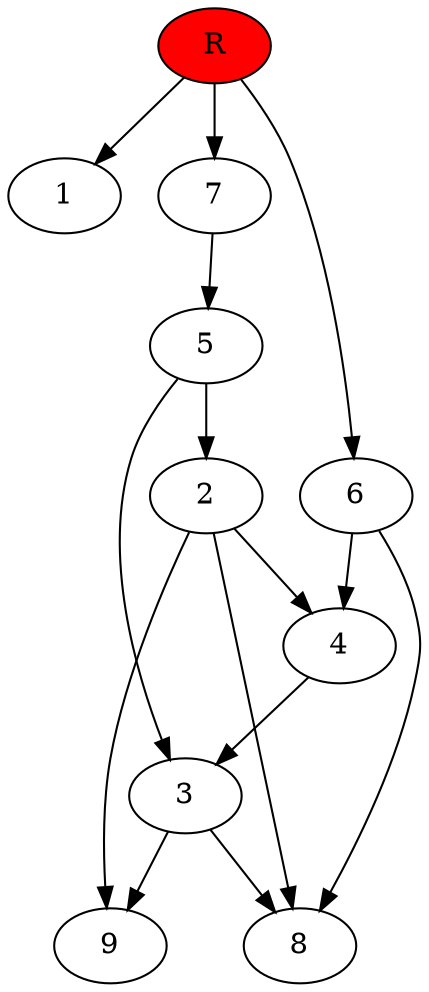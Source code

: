 digraph prb16527 {
	1
	2
	3
	4
	5
	6
	7
	8
	R [fillcolor="#ff0000" style=filled]
	2 -> 4
	2 -> 8
	2 -> 9
	3 -> 8
	3 -> 9
	4 -> 3
	5 -> 2
	5 -> 3
	6 -> 4
	6 -> 8
	7 -> 5
	R -> 1
	R -> 6
	R -> 7
}
